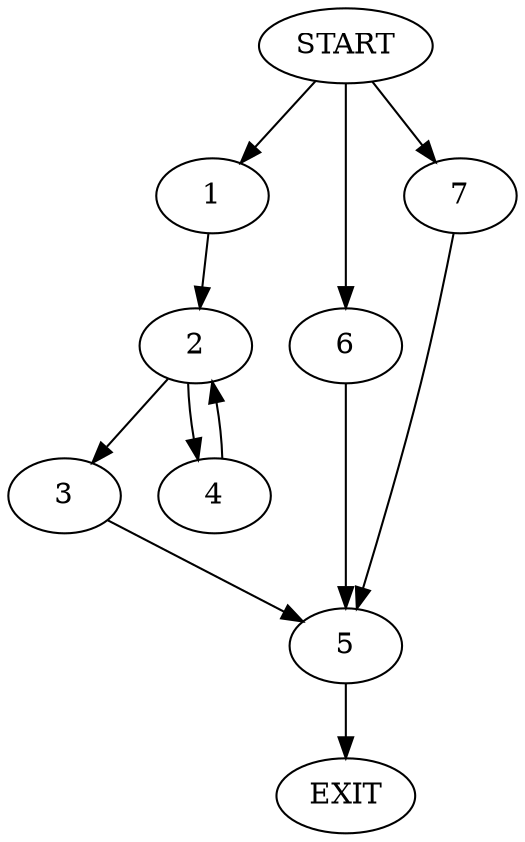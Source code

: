 digraph {
0 [label="START"]
8 [label="EXIT"]
0 -> 1
1 -> 2
2 -> 3
2 -> 4
4 -> 2
3 -> 5
5 -> 8
0 -> 6
6 -> 5
0 -> 7
7 -> 5
}
